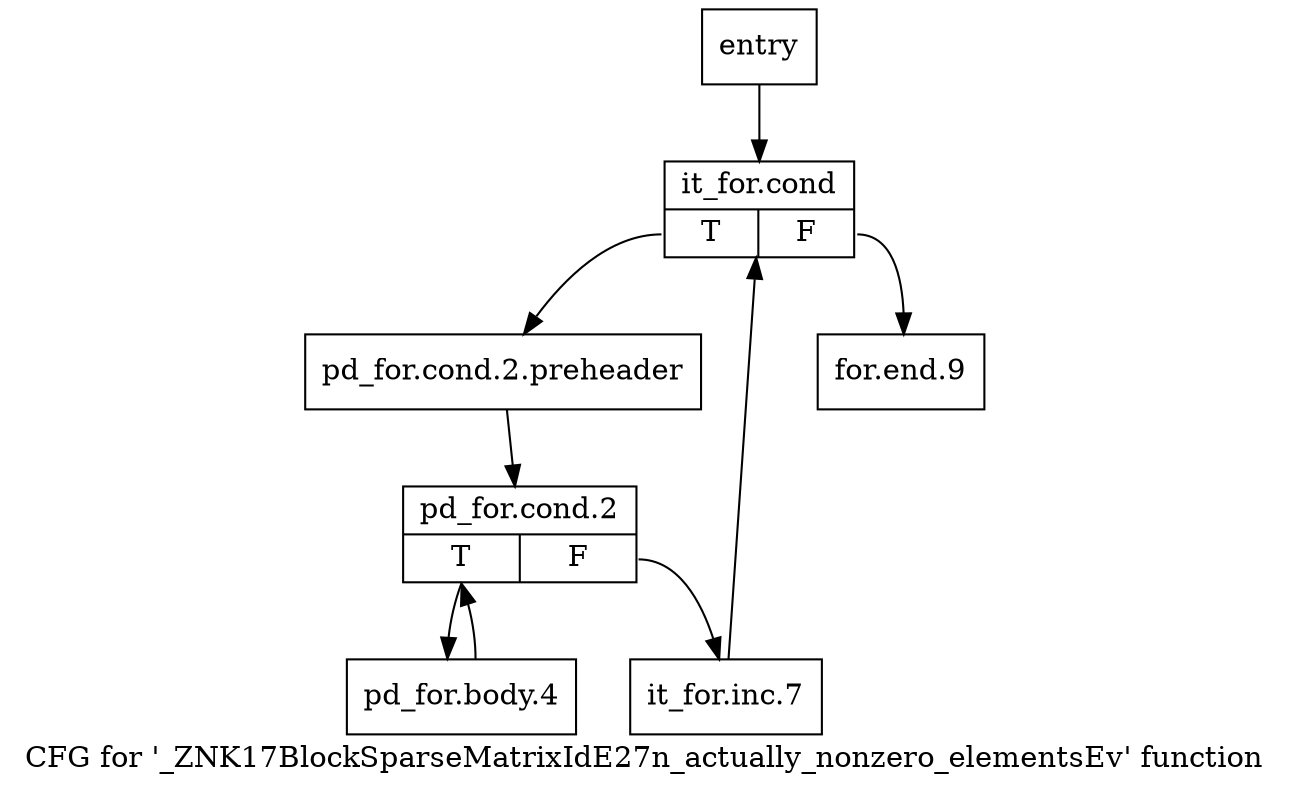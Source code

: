 digraph "CFG for '_ZNK17BlockSparseMatrixIdE27n_actually_nonzero_elementsEv' function" {
	label="CFG for '_ZNK17BlockSparseMatrixIdE27n_actually_nonzero_elementsEv' function";

	Node0x2d2cb30 [shape=record,label="{entry}"];
	Node0x2d2cb30 -> Node0x2d2cb80;
	Node0x2d2cb80 [shape=record,label="{it_for.cond|{<s0>T|<s1>F}}"];
	Node0x2d2cb80:s0 -> Node0x2d2cbd0;
	Node0x2d2cb80:s1 -> Node0x2d2cd10;
	Node0x2d2cbd0 [shape=record,label="{pd_for.cond.2.preheader}"];
	Node0x2d2cbd0 -> Node0x2d2cc20;
	Node0x2d2cc20 [shape=record,label="{pd_for.cond.2|{<s0>T|<s1>F}}"];
	Node0x2d2cc20:s0 -> Node0x2d2cc70;
	Node0x2d2cc20:s1 -> Node0x2d2ccc0;
	Node0x2d2cc70 [shape=record,label="{pd_for.body.4}"];
	Node0x2d2cc70 -> Node0x2d2cc20;
	Node0x2d2ccc0 [shape=record,label="{it_for.inc.7}"];
	Node0x2d2ccc0 -> Node0x2d2cb80;
	Node0x2d2cd10 [shape=record,label="{for.end.9}"];
}
